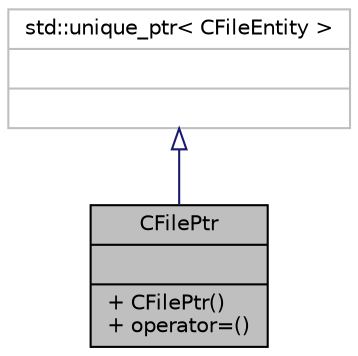 digraph "CFilePtr"
{
 // LATEX_PDF_SIZE
  edge [fontname="Helvetica",fontsize="10",labelfontname="Helvetica",labelfontsize="10"];
  node [fontname="Helvetica",fontsize="10",shape=record];
  Node1 [label="{CFilePtr\n||+ CFilePtr()\l+ operator=()\l}",height=0.2,width=0.4,color="black", fillcolor="grey75", style="filled", fontcolor="black",tooltip="zdroj cviceni: https://gitlab.fit.cvut.cz/matouj10/pa2-2021-lab/blob/master/09/1-rtti-and-polymorphic..."];
  Node2 -> Node1 [dir="back",color="midnightblue",fontsize="10",style="solid",arrowtail="onormal",fontname="Helvetica"];
  Node2 [label="{std::unique_ptr\< CFileEntity \>\n||}",height=0.2,width=0.4,color="grey75", fillcolor="white", style="filled",tooltip=" "];
}
